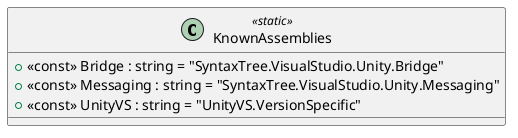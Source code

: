 @startuml
class KnownAssemblies <<static>> {
    + <<const>> Bridge : string = "SyntaxTree.VisualStudio.Unity.Bridge"
    + <<const>> Messaging : string = "SyntaxTree.VisualStudio.Unity.Messaging"
    + <<const>> UnityVS : string = "UnityVS.VersionSpecific"
}
@enduml
